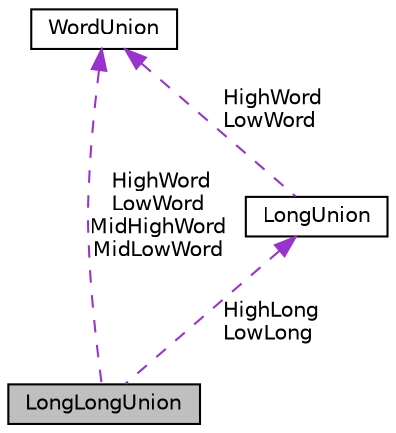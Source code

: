 digraph "LongLongUnion"
{
 // LATEX_PDF_SIZE
  edge [fontname="Helvetica",fontsize="10",labelfontname="Helvetica",labelfontsize="10"];
  node [fontname="Helvetica",fontsize="10",shape=record];
  Node1 [label="LongLongUnion",height=0.2,width=0.4,color="black", fillcolor="grey75", style="filled", fontcolor="black",tooltip=" "];
  Node2 -> Node1 [dir="back",color="darkorchid3",fontsize="10",style="dashed",label=" HighWord\nLowWord\nMidHighWord\nMidLowWord" ,fontname="Helvetica"];
  Node2 [label="WordUnion",height=0.2,width=0.4,color="black", fillcolor="white", style="filled",URL="$unionWordUnion.html",tooltip=" "];
  Node3 -> Node1 [dir="back",color="darkorchid3",fontsize="10",style="dashed",label=" HighLong\nLowLong" ,fontname="Helvetica"];
  Node3 [label="LongUnion",height=0.2,width=0.4,color="black", fillcolor="white", style="filled",URL="$unionLongUnion.html",tooltip=" "];
  Node2 -> Node3 [dir="back",color="darkorchid3",fontsize="10",style="dashed",label=" HighWord\nLowWord" ,fontname="Helvetica"];
}
